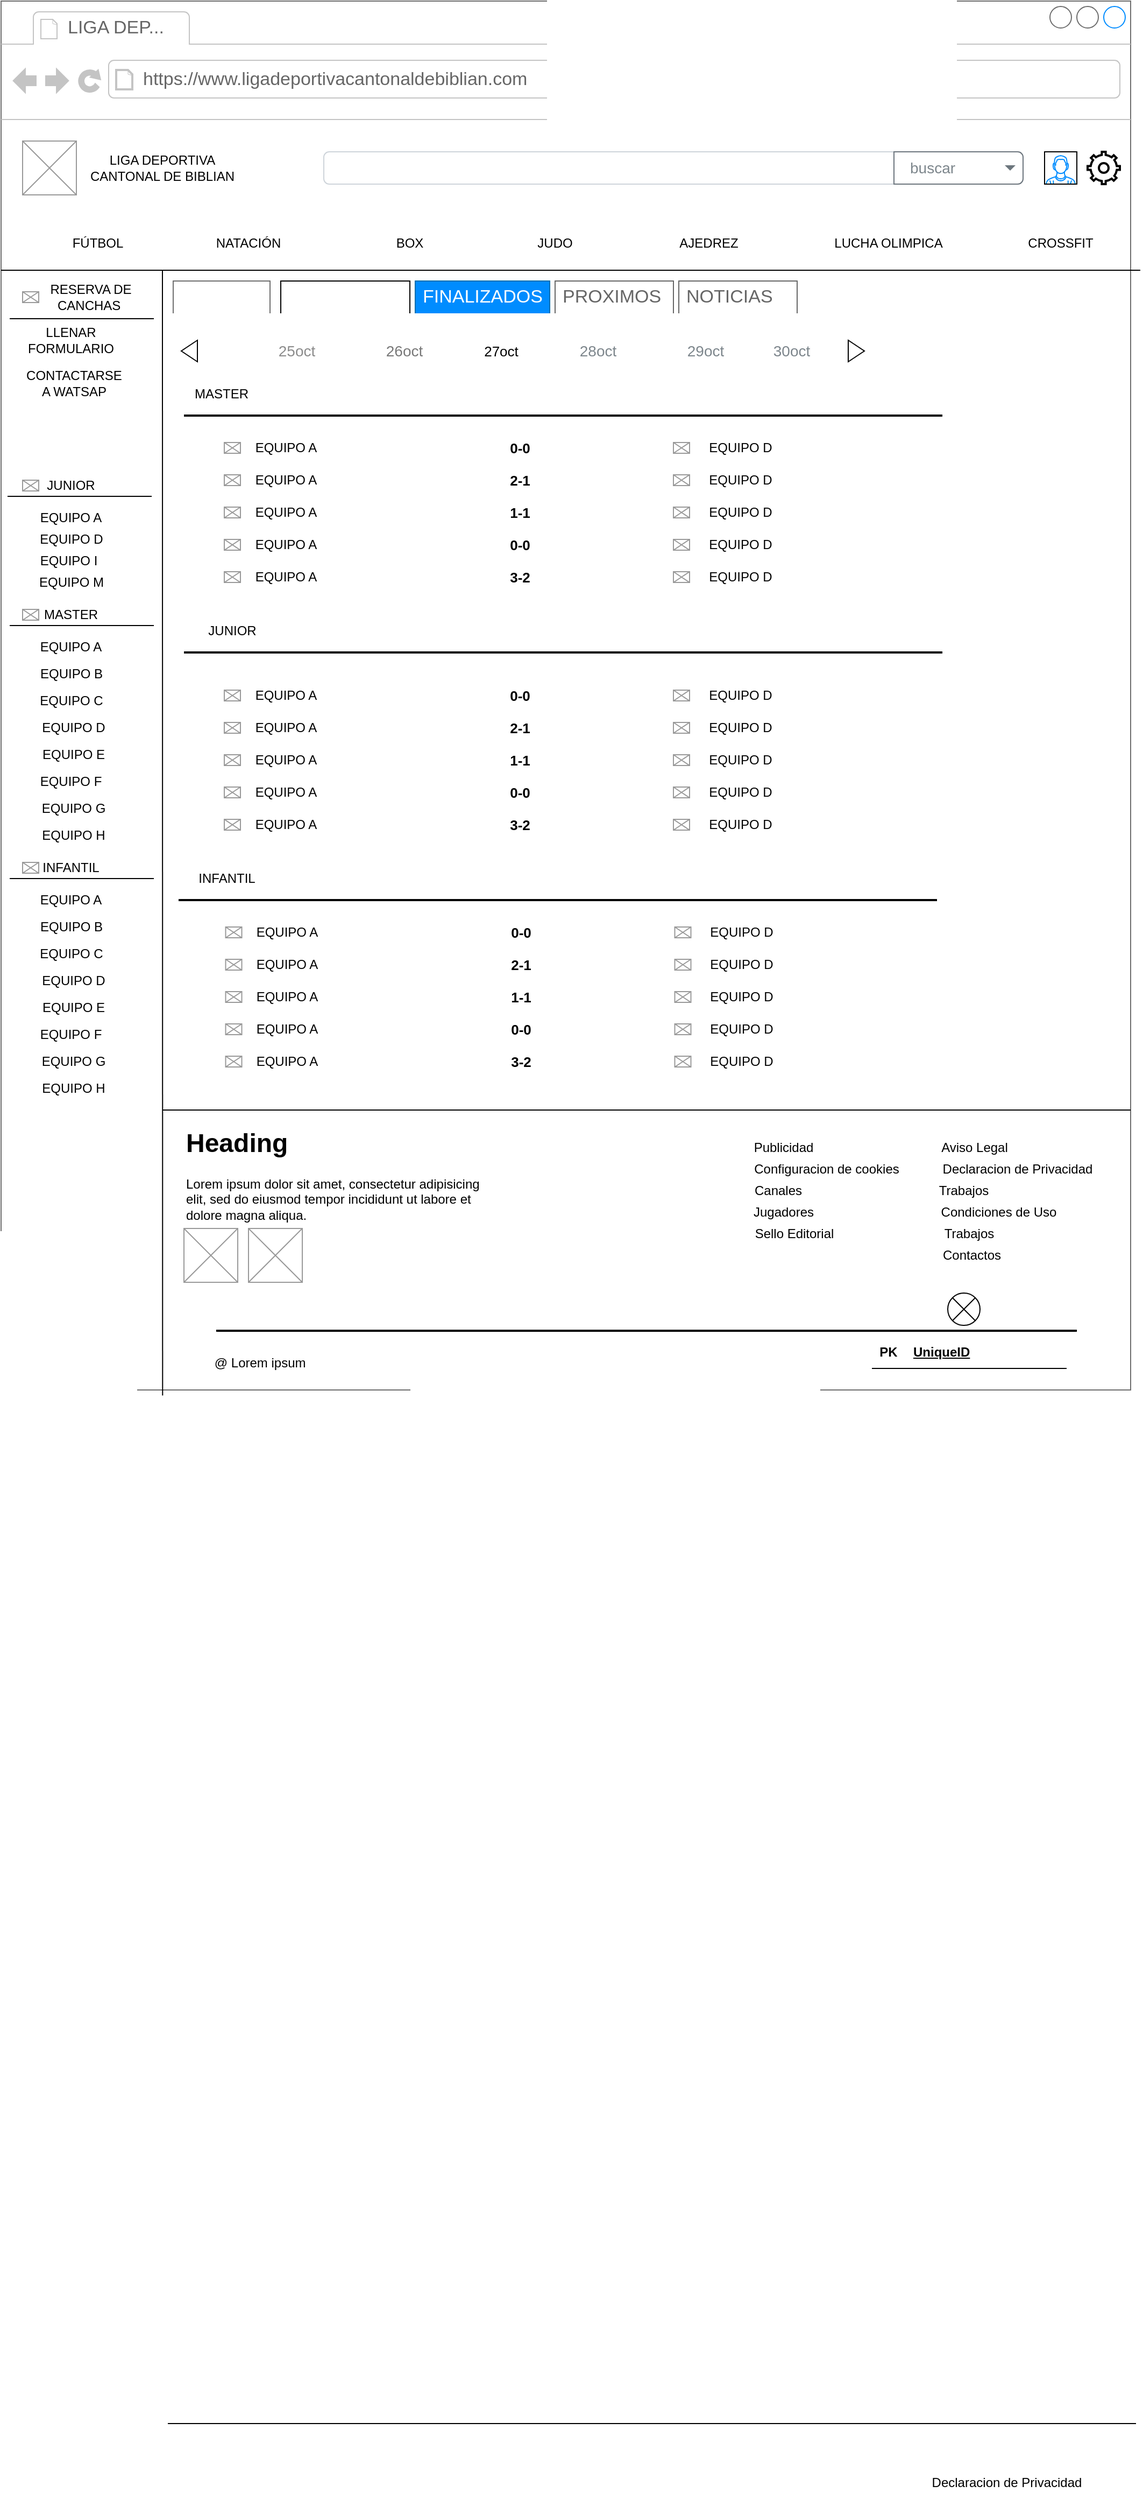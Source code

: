 <mxfile version="25.0.2">
  <diagram name="Page-1" id="2cc2dc42-3aac-f2a9-1cec-7a8b7cbee084">
    <mxGraphModel dx="1295" dy="818" grid="1" gridSize="10" guides="1" tooltips="1" connect="1" arrows="1" fold="1" page="1" pageScale="1" pageWidth="1100" pageHeight="850" background="#ffffff" math="0" shadow="0">
      <root>
        <mxCell id="0" />
        <mxCell id="1" parent="0" />
        <mxCell id="7026571954dc6520-1" value="&lt;div&gt;&lt;br&gt;&lt;/div&gt;&lt;div&gt;&lt;br&gt;&lt;/div&gt;&lt;div&gt;&lt;br&gt;&lt;/div&gt;&lt;div&gt;&lt;br&gt;&lt;/div&gt;" style="strokeWidth=1;shadow=0;dashed=0;align=center;html=1;shape=mxgraph.mockup.containers.browserWindow;rSize=0;strokeColor=#6e6e6e;mainText=,;recursiveResize=0;rounded=0;labelBackgroundColor=none;fontFamily=Verdana;fontSize=12;movable=0;resizable=0;rotatable=0;deletable=0;editable=0;locked=1;connectable=0;fillColor=default;" parent="1" vertex="1">
          <mxGeometry x="25" y="20" width="1050" height="1290" as="geometry" />
        </mxCell>
        <mxCell id="7026571954dc6520-2" value="LIGA DEP..." style="strokeWidth=1;shadow=0;dashed=0;align=center;html=1;shape=mxgraph.mockup.containers.anchor;fontSize=17;fontColor=#666666;align=left;" parent="7026571954dc6520-1" vertex="1">
          <mxGeometry x="60" y="12" width="110" height="26" as="geometry" />
        </mxCell>
        <mxCell id="7026571954dc6520-3" value="https://www.ligadeportivacantonaldebiblian.com" style="strokeWidth=1;shadow=0;dashed=0;align=center;html=1;shape=mxgraph.mockup.containers.anchor;rSize=0;fontSize=17;fontColor=#666666;align=left;" parent="7026571954dc6520-1" vertex="1">
          <mxGeometry x="130" y="60" width="250" height="26" as="geometry" />
        </mxCell>
        <mxCell id="J-Y7H0dTVJ3gCG0rteRI-6" value="" style="verticalLabelPosition=bottom;shadow=0;dashed=0;align=center;html=1;verticalAlign=top;strokeWidth=1;shape=mxgraph.mockup.graphics.simpleIcon;strokeColor=#999999;" parent="7026571954dc6520-1" vertex="1">
          <mxGeometry x="20" y="130" width="50" height="50" as="geometry" />
        </mxCell>
        <mxCell id="J-Y7H0dTVJ3gCG0rteRI-8" value="" style="html=1;shadow=0;dashed=0;shape=mxgraph.bootstrap.rrect;rSize=5;strokeColor=#CED4DA;html=1;whiteSpace=wrap;fillColor=#FFFFFF;fontColor=#7D868C;align=left;spacing=15;spacingLeft=40;fontSize=14;" parent="7026571954dc6520-1" vertex="1">
          <mxGeometry x="300" y="140" width="650" height="30" as="geometry" />
        </mxCell>
        <mxCell id="J-Y7H0dTVJ3gCG0rteRI-9" value="buscar" style="html=1;shadow=0;dashed=0;shape=mxgraph.bootstrap.rightButton;strokeColor=#6C757D;gradientColor=inherit;fontColor=inherit;fillColor=inherit;rSize=5;perimeter=none;whiteSpace=wrap;resizeHeight=1;fontSize=14;align=left;spacing=15;" parent="J-Y7H0dTVJ3gCG0rteRI-8" vertex="1">
          <mxGeometry x="1" width="120" height="30" relative="1" as="geometry">
            <mxPoint x="-120" as="offset" />
          </mxGeometry>
        </mxCell>
        <mxCell id="J-Y7H0dTVJ3gCG0rteRI-10" value="" style="shape=triangle;direction=south;fillColor=#6C767D;strokeColor=none;perimeter=none;" parent="J-Y7H0dTVJ3gCG0rteRI-9" vertex="1">
          <mxGeometry x="1" y="0.5" width="10" height="5" relative="1" as="geometry">
            <mxPoint x="-17" y="-2.5" as="offset" />
          </mxGeometry>
        </mxCell>
        <mxCell id="J-Y7H0dTVJ3gCG0rteRI-11" value="" style="html=1;verticalLabelPosition=bottom;align=center;labelBackgroundColor=#ffffff;verticalAlign=top;strokeWidth=2;shadow=0;dashed=0;shape=mxgraph.ios7.icons.settings;" parent="7026571954dc6520-1" vertex="1">
          <mxGeometry x="1010" y="140" width="30" height="30" as="geometry" />
        </mxCell>
        <mxCell id="J-Y7H0dTVJ3gCG0rteRI-12" value="" style="verticalLabelPosition=bottom;shadow=0;dashed=0;align=center;html=1;verticalAlign=top;strokeWidth=1;shape=mxgraph.mockup.containers.userMale;strokeColor2=#008cff;gradientColor=none;" parent="7026571954dc6520-1" vertex="1">
          <mxGeometry x="970" y="140" width="30" height="30" as="geometry" />
        </mxCell>
        <mxCell id="J-Y7H0dTVJ3gCG0rteRI-13" value="FÚTBOL" style="text;html=1;align=center;verticalAlign=middle;whiteSpace=wrap;rounded=0;" parent="7026571954dc6520-1" vertex="1">
          <mxGeometry x="60" y="210" width="60" height="30" as="geometry" />
        </mxCell>
        <mxCell id="J-Y7H0dTVJ3gCG0rteRI-14" value="" style="endArrow=none;html=1;rounded=0;exitX=0.999;exitY=0.244;exitDx=0;exitDy=0;exitPerimeter=0;" parent="7026571954dc6520-1" edge="1">
          <mxGeometry width="50" height="50" relative="1" as="geometry">
            <mxPoint x="1059" y="250" as="sourcePoint" />
            <mxPoint y="250" as="targetPoint" />
          </mxGeometry>
        </mxCell>
        <mxCell id="J-Y7H0dTVJ3gCG0rteRI-15" value="NATACIÓN" style="text;html=1;align=center;verticalAlign=middle;whiteSpace=wrap;rounded=0;" parent="7026571954dc6520-1" vertex="1">
          <mxGeometry x="200" y="210" width="60" height="30" as="geometry" />
        </mxCell>
        <mxCell id="J-Y7H0dTVJ3gCG0rteRI-16" value="BOX" style="text;html=1;align=center;verticalAlign=middle;whiteSpace=wrap;rounded=0;" parent="7026571954dc6520-1" vertex="1">
          <mxGeometry x="350" y="210" width="60" height="30" as="geometry" />
        </mxCell>
        <mxCell id="J-Y7H0dTVJ3gCG0rteRI-17" value="JUDO" style="text;html=1;align=center;verticalAlign=middle;whiteSpace=wrap;rounded=0;" parent="7026571954dc6520-1" vertex="1">
          <mxGeometry x="484.75" y="210" width="60" height="30" as="geometry" />
        </mxCell>
        <mxCell id="J-Y7H0dTVJ3gCG0rteRI-18" value="AJEDREZ" style="text;html=1;align=center;verticalAlign=middle;whiteSpace=wrap;rounded=0;" parent="7026571954dc6520-1" vertex="1">
          <mxGeometry x="627.5" y="210" width="60" height="30" as="geometry" />
        </mxCell>
        <mxCell id="J-Y7H0dTVJ3gCG0rteRI-19" value="LUCHA OLIMPICA" style="text;html=1;align=center;verticalAlign=middle;whiteSpace=wrap;rounded=0;" parent="7026571954dc6520-1" vertex="1">
          <mxGeometry x="765" y="210" width="120" height="30" as="geometry" />
        </mxCell>
        <mxCell id="J-Y7H0dTVJ3gCG0rteRI-20" value="CROSSFIT" style="text;html=1;align=center;verticalAlign=middle;whiteSpace=wrap;rounded=0;" parent="7026571954dc6520-1" vertex="1">
          <mxGeometry x="955" y="210" width="60" height="30" as="geometry" />
        </mxCell>
        <mxCell id="J-Y7H0dTVJ3gCG0rteRI-50" value="" style="endArrow=none;html=1;rounded=0;exitX=0.143;exitY=1.004;exitDx=0;exitDy=0;exitPerimeter=0;" parent="7026571954dc6520-1" source="7026571954dc6520-1" edge="1">
          <mxGeometry width="50" height="50" relative="1" as="geometry">
            <mxPoint x="160" y="840" as="sourcePoint" />
            <mxPoint x="150" y="250" as="targetPoint" />
          </mxGeometry>
        </mxCell>
        <mxCell id="J-Y7H0dTVJ3gCG0rteRI-51" value="MASTER" style="text;html=1;align=center;verticalAlign=middle;whiteSpace=wrap;rounded=0;" parent="7026571954dc6520-1" vertex="1">
          <mxGeometry x="35" y="555" width="60" height="30" as="geometry" />
        </mxCell>
        <mxCell id="J-Y7H0dTVJ3gCG0rteRI-52" value="JUNIOR" style="text;html=1;align=center;verticalAlign=middle;whiteSpace=wrap;rounded=0;" parent="7026571954dc6520-1" vertex="1">
          <mxGeometry x="35" y="435" width="60" height="30" as="geometry" />
        </mxCell>
        <mxCell id="J-Y7H0dTVJ3gCG0rteRI-53" value="EQUIPO A" style="text;html=1;align=center;verticalAlign=middle;whiteSpace=wrap;rounded=0;" parent="7026571954dc6520-1" vertex="1">
          <mxGeometry x="35" y="465" width="60" height="30" as="geometry" />
        </mxCell>
        <mxCell id="J-Y7H0dTVJ3gCG0rteRI-54" value="EQUIPO D" style="text;html=1;align=center;verticalAlign=middle;whiteSpace=wrap;rounded=0;" parent="7026571954dc6520-1" vertex="1">
          <mxGeometry x="32.5" y="485" width="65" height="30" as="geometry" />
        </mxCell>
        <mxCell id="J-Y7H0dTVJ3gCG0rteRI-55" value="EQUIPO I" style="text;html=1;align=center;verticalAlign=middle;whiteSpace=wrap;rounded=0;" parent="7026571954dc6520-1" vertex="1">
          <mxGeometry x="32.5" y="505" width="60" height="30" as="geometry" />
        </mxCell>
        <mxCell id="J-Y7H0dTVJ3gCG0rteRI-56" value="EQUIPO M" style="text;html=1;align=center;verticalAlign=middle;whiteSpace=wrap;rounded=0;" parent="7026571954dc6520-1" vertex="1">
          <mxGeometry x="32.5" y="525" width="65" height="30" as="geometry" />
        </mxCell>
        <mxCell id="J-Y7H0dTVJ3gCG0rteRI-57" value="EQUIPO A" style="text;html=1;align=center;verticalAlign=middle;whiteSpace=wrap;rounded=0;" parent="7026571954dc6520-1" vertex="1">
          <mxGeometry x="35" y="585" width="60" height="30" as="geometry" />
        </mxCell>
        <mxCell id="J-Y7H0dTVJ3gCG0rteRI-110" value="PROXIMOS" style="strokeWidth=1;shadow=0;dashed=0;align=center;html=1;shape=mxgraph.mockup.forms.uRect;fontSize=17;fontColor=#ffffff;align=left;spacingLeft=5;strokeColor=default;fillColor=default;" parent="7026571954dc6520-1" vertex="1">
          <mxGeometry x="260" y="260" width="120" height="30" as="geometry" />
        </mxCell>
        <mxCell id="J-Y7H0dTVJ3gCG0rteRI-111" value="INICIO" style="strokeWidth=1;shadow=0;dashed=0;align=center;html=1;shape=mxgraph.mockup.forms.uRect;fontSize=17;fontColor=#ffffff;align=left;spacingLeft=5;strokeColor=#6e6e6e;fillColor=default;" parent="7026571954dc6520-1" vertex="1">
          <mxGeometry x="160" y="260" width="90" height="30" as="geometry" />
        </mxCell>
        <mxCell id="J-Y7H0dTVJ3gCG0rteRI-112" value="FINALIZADOS" style="strokeWidth=1;shadow=0;dashed=0;align=center;html=1;shape=mxgraph.mockup.forms.uRect;fontSize=17;fontColor=#ffffff;align=left;spacingLeft=5;strokeColor=#006EAF;fillColor=#008cff;" parent="7026571954dc6520-1" vertex="1">
          <mxGeometry x="385" y="260" width="125" height="30" as="geometry" />
        </mxCell>
        <mxCell id="J-Y7H0dTVJ3gCG0rteRI-113" value="PROXIMOS" style="strokeWidth=1;shadow=0;dashed=0;align=center;html=1;shape=mxgraph.mockup.forms.uRect;fontSize=17;fontColor=#666666;align=left;spacingLeft=5;strokeColor=#666666;" parent="7026571954dc6520-1" vertex="1">
          <mxGeometry x="515" y="260" width="110" height="30" as="geometry" />
        </mxCell>
        <mxCell id="J-Y7H0dTVJ3gCG0rteRI-245" value="" style="endArrow=none;html=1;rounded=0;" parent="7026571954dc6520-1" edge="1">
          <mxGeometry width="50" height="50" relative="1" as="geometry">
            <mxPoint x="155" y="2250" as="sourcePoint" />
            <mxPoint x="1055" y="2250" as="targetPoint" />
          </mxGeometry>
        </mxCell>
        <mxCell id="J-Y7H0dTVJ3gCG0rteRI-257" value="Declaracion de Privacidad" style="text;html=1;align=center;verticalAlign=middle;whiteSpace=wrap;rounded=0;" parent="7026571954dc6520-1" vertex="1">
          <mxGeometry x="860" y="2290" width="150" height="30" as="geometry" />
        </mxCell>
        <mxCell id="HXBTEdCZuYkMqVr9jufI-1" value="LIGA DEPORTIVA CANTONAL DE BIBLIAN" style="text;html=1;align=center;verticalAlign=middle;whiteSpace=wrap;rounded=0;" parent="7026571954dc6520-1" vertex="1">
          <mxGeometry x="80" y="140" width="140" height="30" as="geometry" />
        </mxCell>
        <mxCell id="HXBTEdCZuYkMqVr9jufI-3" value="" style="line;strokeWidth=1;html=1;" parent="7026571954dc6520-1" vertex="1">
          <mxGeometry x="6" y="455" width="134" height="10" as="geometry" />
        </mxCell>
        <mxCell id="HXBTEdCZuYkMqVr9jufI-4" value="" style="line;strokeWidth=1;html=1;" parent="7026571954dc6520-1" vertex="1">
          <mxGeometry x="8" y="575" width="134" height="10" as="geometry" />
        </mxCell>
        <mxCell id="HXBTEdCZuYkMqVr9jufI-5" value="" style="verticalLabelPosition=bottom;shadow=0;dashed=0;align=center;html=1;verticalAlign=top;strokeWidth=1;shape=mxgraph.mockup.graphics.simpleIcon;strokeColor=#999999;" parent="7026571954dc6520-1" vertex="1">
          <mxGeometry x="20" y="445" width="15" height="10" as="geometry" />
        </mxCell>
        <mxCell id="HXBTEdCZuYkMqVr9jufI-6" value="" style="verticalLabelPosition=bottom;shadow=0;dashed=0;align=center;html=1;verticalAlign=top;strokeWidth=1;shape=mxgraph.mockup.graphics.simpleIcon;strokeColor=#999999;" parent="7026571954dc6520-1" vertex="1">
          <mxGeometry x="20" y="565" width="15" height="10" as="geometry" />
        </mxCell>
        <mxCell id="HXBTEdCZuYkMqVr9jufI-7" value="EQUIPO B" style="text;html=1;align=center;verticalAlign=middle;whiteSpace=wrap;rounded=0;" parent="7026571954dc6520-1" vertex="1">
          <mxGeometry x="32.5" y="610" width="65" height="30" as="geometry" />
        </mxCell>
        <mxCell id="HXBTEdCZuYkMqVr9jufI-12" value="EQUIPO C" style="text;html=1;align=center;verticalAlign=middle;whiteSpace=wrap;rounded=0;" parent="7026571954dc6520-1" vertex="1">
          <mxGeometry x="32.5" y="635" width="65" height="30" as="geometry" />
        </mxCell>
        <mxCell id="HXBTEdCZuYkMqVr9jufI-13" value="EQUIPO D" style="text;html=1;align=center;verticalAlign=middle;whiteSpace=wrap;rounded=0;" parent="7026571954dc6520-1" vertex="1">
          <mxGeometry x="35" y="660" width="65" height="30" as="geometry" />
        </mxCell>
        <mxCell id="HXBTEdCZuYkMqVr9jufI-14" value="EQUIPO E" style="text;html=1;align=center;verticalAlign=middle;whiteSpace=wrap;rounded=0;" parent="7026571954dc6520-1" vertex="1">
          <mxGeometry x="35" y="685" width="65" height="30" as="geometry" />
        </mxCell>
        <mxCell id="HXBTEdCZuYkMqVr9jufI-15" value="EQUIPO F" style="text;html=1;align=center;verticalAlign=middle;whiteSpace=wrap;rounded=0;" parent="7026571954dc6520-1" vertex="1">
          <mxGeometry x="35" y="710" width="60" height="30" as="geometry" />
        </mxCell>
        <mxCell id="HXBTEdCZuYkMqVr9jufI-16" value="EQUIPO G" style="text;html=1;align=center;verticalAlign=middle;whiteSpace=wrap;rounded=0;" parent="7026571954dc6520-1" vertex="1">
          <mxGeometry x="35" y="735" width="65" height="30" as="geometry" />
        </mxCell>
        <mxCell id="HXBTEdCZuYkMqVr9jufI-17" value="EQUIPO H" style="text;html=1;align=center;verticalAlign=middle;whiteSpace=wrap;rounded=0;" parent="7026571954dc6520-1" vertex="1">
          <mxGeometry x="35" y="760" width="65" height="30" as="geometry" />
        </mxCell>
        <mxCell id="HXBTEdCZuYkMqVr9jufI-22" value="RESERVA DE&lt;div&gt;CANCHAS&amp;nbsp;&lt;/div&gt;" style="text;html=1;align=center;verticalAlign=middle;whiteSpace=wrap;rounded=0;" parent="7026571954dc6520-1" vertex="1">
          <mxGeometry x="37" y="260" width="93" height="30" as="geometry" />
        </mxCell>
        <mxCell id="HXBTEdCZuYkMqVr9jufI-23" value="" style="line;strokeWidth=1;html=1;" parent="7026571954dc6520-1" vertex="1">
          <mxGeometry x="8" y="290" width="134" height="10" as="geometry" />
        </mxCell>
        <mxCell id="HXBTEdCZuYkMqVr9jufI-24" value="" style="verticalLabelPosition=bottom;shadow=0;dashed=0;align=center;html=1;verticalAlign=top;strokeWidth=1;shape=mxgraph.mockup.graphics.simpleIcon;strokeColor=#999999;" parent="7026571954dc6520-1" vertex="1">
          <mxGeometry x="20" y="270" width="15" height="10" as="geometry" />
        </mxCell>
        <mxCell id="HXBTEdCZuYkMqVr9jufI-25" value="LLENAR FORMULARIO" style="text;html=1;align=center;verticalAlign=middle;whiteSpace=wrap;rounded=0;" parent="7026571954dc6520-1" vertex="1">
          <mxGeometry x="35" y="300" width="60" height="30" as="geometry" />
        </mxCell>
        <mxCell id="5OzxzXaVveCsNpC4uV2Q-2" value="CONTACTARSE A WATSAP" style="text;html=1;align=center;verticalAlign=middle;whiteSpace=wrap;rounded=0;" vertex="1" parent="7026571954dc6520-1">
          <mxGeometry x="37.5" y="340" width="60" height="30" as="geometry" />
        </mxCell>
        <mxCell id="5OzxzXaVveCsNpC4uV2Q-4" value="NOTICIAS" style="strokeWidth=1;shadow=0;dashed=0;align=center;html=1;shape=mxgraph.mockup.forms.uRect;fontSize=17;fontColor=#666666;align=left;spacingLeft=5;strokeColor=#666666;" vertex="1" parent="7026571954dc6520-1">
          <mxGeometry x="630" y="260" width="110" height="30" as="geometry" />
        </mxCell>
        <mxCell id="5OzxzXaVveCsNpC4uV2Q-5" value="INFANTIL" style="text;html=1;align=center;verticalAlign=middle;whiteSpace=wrap;rounded=0;" vertex="1" parent="7026571954dc6520-1">
          <mxGeometry x="35" y="790" width="60" height="30" as="geometry" />
        </mxCell>
        <mxCell id="5OzxzXaVveCsNpC4uV2Q-6" value="EQUIPO A" style="text;html=1;align=center;verticalAlign=middle;whiteSpace=wrap;rounded=0;" vertex="1" parent="7026571954dc6520-1">
          <mxGeometry x="35" y="820" width="60" height="30" as="geometry" />
        </mxCell>
        <mxCell id="5OzxzXaVveCsNpC4uV2Q-7" value="" style="line;strokeWidth=1;html=1;" vertex="1" parent="7026571954dc6520-1">
          <mxGeometry x="8" y="810" width="134" height="10" as="geometry" />
        </mxCell>
        <mxCell id="5OzxzXaVveCsNpC4uV2Q-8" value="" style="verticalLabelPosition=bottom;shadow=0;dashed=0;align=center;html=1;verticalAlign=top;strokeWidth=1;shape=mxgraph.mockup.graphics.simpleIcon;strokeColor=#999999;" vertex="1" parent="7026571954dc6520-1">
          <mxGeometry x="20" y="800" width="15" height="10" as="geometry" />
        </mxCell>
        <mxCell id="5OzxzXaVveCsNpC4uV2Q-9" value="EQUIPO B" style="text;html=1;align=center;verticalAlign=middle;whiteSpace=wrap;rounded=0;" vertex="1" parent="7026571954dc6520-1">
          <mxGeometry x="32.5" y="845" width="65" height="30" as="geometry" />
        </mxCell>
        <mxCell id="5OzxzXaVveCsNpC4uV2Q-10" value="EQUIPO C" style="text;html=1;align=center;verticalAlign=middle;whiteSpace=wrap;rounded=0;" vertex="1" parent="7026571954dc6520-1">
          <mxGeometry x="32.5" y="870" width="65" height="30" as="geometry" />
        </mxCell>
        <mxCell id="5OzxzXaVveCsNpC4uV2Q-11" value="EQUIPO D" style="text;html=1;align=center;verticalAlign=middle;whiteSpace=wrap;rounded=0;" vertex="1" parent="7026571954dc6520-1">
          <mxGeometry x="35" y="895" width="65" height="30" as="geometry" />
        </mxCell>
        <mxCell id="5OzxzXaVveCsNpC4uV2Q-12" value="EQUIPO E" style="text;html=1;align=center;verticalAlign=middle;whiteSpace=wrap;rounded=0;" vertex="1" parent="7026571954dc6520-1">
          <mxGeometry x="35" y="920" width="65" height="30" as="geometry" />
        </mxCell>
        <mxCell id="5OzxzXaVveCsNpC4uV2Q-13" value="EQUIPO F" style="text;html=1;align=center;verticalAlign=middle;whiteSpace=wrap;rounded=0;" vertex="1" parent="7026571954dc6520-1">
          <mxGeometry x="35" y="945" width="60" height="30" as="geometry" />
        </mxCell>
        <mxCell id="5OzxzXaVveCsNpC4uV2Q-14" value="EQUIPO G" style="text;html=1;align=center;verticalAlign=middle;whiteSpace=wrap;rounded=0;" vertex="1" parent="7026571954dc6520-1">
          <mxGeometry x="35" y="970" width="65" height="30" as="geometry" />
        </mxCell>
        <mxCell id="5OzxzXaVveCsNpC4uV2Q-15" value="EQUIPO H" style="text;html=1;align=center;verticalAlign=middle;whiteSpace=wrap;rounded=0;" vertex="1" parent="7026571954dc6520-1">
          <mxGeometry x="35" y="995" width="65" height="30" as="geometry" />
        </mxCell>
        <mxCell id="5OzxzXaVveCsNpC4uV2Q-28" value="" style="swimlane;shape=mxgraph.bootstrap.anchor;strokeColor=none;fillColor=none;fontColor=#0085FC;fontStyle=0;childLayout=stackLayout;horizontal=0;startSize=0;horizontalStack=1;resizeParent=1;resizeParentMax=0;resizeLast=0;collapsible=0;marginBottom=0;whiteSpace=wrap;html=1;" vertex="1" parent="1">
          <mxGeometry x="260" y="330" width="80" height="30" as="geometry" />
        </mxCell>
        <mxCell id="5OzxzXaVveCsNpC4uV2Q-29" value="&lt;font color=&quot;#8c8c8c&quot;&gt;25oct&lt;/font&gt;" style="text;strokeColor=inherit;align=center;verticalAlign=middle;spacingLeft=10;spacingRight=10;overflow=hidden;points=[[0,0.5],[1,0.5]];portConstraint=eastwest;rotatable=0;whiteSpace=wrap;html=1;shape=mxgraph.bootstrap.leftButton;rSize=5;fillColor=inherit;fontColor=inherit;fontSize=14;" vertex="1" parent="5OzxzXaVveCsNpC4uV2Q-28">
          <mxGeometry width="80" height="30" as="geometry" />
        </mxCell>
        <mxCell id="5OzxzXaVveCsNpC4uV2Q-33" value="29oct" style="text;strokeColor=none;align=center;verticalAlign=middle;spacingLeft=10;spacingRight=10;overflow=hidden;points=[[0,0.5],[1,0.5]];portConstraint=eastwest;rotatable=0;whiteSpace=wrap;html=1;shape=mxgraph.bootstrap.rightButton;rSize=5;fillColor=inherit;fontColor=#7D868C;fontSize=14;" vertex="1" parent="1">
          <mxGeometry x="640" y="330" width="80" height="30" as="geometry" />
        </mxCell>
        <mxCell id="5OzxzXaVveCsNpC4uV2Q-34" value="30oct" style="text;strokeColor=none;align=center;verticalAlign=middle;spacingLeft=10;spacingRight=10;overflow=hidden;points=[[0,0.5],[1,0.5]];portConstraint=eastwest;rotatable=0;whiteSpace=wrap;html=1;shape=mxgraph.bootstrap.rightButton;rSize=5;fillColor=inherit;fontColor=#7D868C;fontSize=14;" vertex="1" parent="1">
          <mxGeometry x="720" y="330" width="80" height="30" as="geometry" />
        </mxCell>
        <mxCell id="5OzxzXaVveCsNpC4uV2Q-36" value="" style="triangle;whiteSpace=wrap;html=1;dashed=0;direction=south;rotation=-90;" vertex="1" parent="1">
          <mxGeometry x="810" y="337.5" width="20" height="15" as="geometry" />
        </mxCell>
        <mxCell id="5OzxzXaVveCsNpC4uV2Q-37" value="" style="triangle;whiteSpace=wrap;html=1;dashed=0;direction=south;rotation=90;" vertex="1" parent="1">
          <mxGeometry x="190" y="337.5" width="20" height="15" as="geometry" />
        </mxCell>
        <mxCell id="5OzxzXaVveCsNpC4uV2Q-32" value="28oct" style="text;strokeColor=none;align=center;verticalAlign=middle;spacingLeft=10;spacingRight=10;overflow=hidden;points=[[0,0.5],[1,0.5]];portConstraint=eastwest;rotatable=0;whiteSpace=wrap;html=1;shape=mxgraph.bootstrap.rightButton;rSize=5;fillColor=inherit;fontColor=#7D868C;fontSize=14;" vertex="1" parent="1">
          <mxGeometry x="540" y="330" width="80" height="30" as="geometry" />
        </mxCell>
        <mxCell id="5OzxzXaVveCsNpC4uV2Q-31" value="&lt;font style=&quot;font-size: 13px;&quot;&gt;27oct&lt;/font&gt;" style="text;strokeColor=none;align=center;verticalAlign=middle;spacingLeft=10;spacingRight=10;overflow=hidden;points=[[0,0.5],[1,0.5]];portConstraint=eastwest;rotatable=0;whiteSpace=wrap;html=1;rSize=5;fillColor=inherit;fontColor=inherit;fontSize=14;" vertex="1" parent="1">
          <mxGeometry x="460" y="330" width="60" height="30" as="geometry" />
        </mxCell>
        <mxCell id="5OzxzXaVveCsNpC4uV2Q-30" value="&lt;font color=&quot;#787878&quot;&gt;26oct&lt;/font&gt;" style="text;strokeColor=none;align=center;verticalAlign=middle;spacingLeft=10;spacingRight=10;overflow=hidden;points=[[0,0.5],[1,0.5]];portConstraint=eastwest;rotatable=0;whiteSpace=wrap;html=1;rSize=5;fillColor=inherit;fontColor=inherit;fontSize=14;" vertex="1" parent="1">
          <mxGeometry x="370" y="330" width="60" height="30" as="geometry" />
        </mxCell>
        <mxCell id="5OzxzXaVveCsNpC4uV2Q-39" value="MASTER" style="text;html=1;align=center;verticalAlign=middle;whiteSpace=wrap;rounded=0;" vertex="1" parent="1">
          <mxGeometry x="200" y="370" width="60" height="30" as="geometry" />
        </mxCell>
        <mxCell id="5OzxzXaVveCsNpC4uV2Q-41" value="EQUIPO A" style="text;html=1;align=center;verticalAlign=middle;whiteSpace=wrap;rounded=0;" vertex="1" parent="1">
          <mxGeometry x="260" y="420" width="60" height="30" as="geometry" />
        </mxCell>
        <mxCell id="5OzxzXaVveCsNpC4uV2Q-42" value="EQUIPO D" style="text;html=1;align=center;verticalAlign=middle;whiteSpace=wrap;rounded=0;" vertex="1" parent="1">
          <mxGeometry x="680" y="420" width="65" height="30" as="geometry" />
        </mxCell>
        <mxCell id="5OzxzXaVveCsNpC4uV2Q-43" value="&lt;font style=&quot;font-size: 13px;&quot;&gt;&lt;b style=&quot;&quot;&gt;0-0&lt;/b&gt;&lt;/font&gt;" style="text;html=1;align=center;verticalAlign=middle;whiteSpace=wrap;rounded=0;" vertex="1" parent="1">
          <mxGeometry x="475" y="420" width="65" height="30" as="geometry" />
        </mxCell>
        <mxCell id="5OzxzXaVveCsNpC4uV2Q-45" value="EQUIPO A" style="text;html=1;align=center;verticalAlign=middle;whiteSpace=wrap;rounded=0;" vertex="1" parent="1">
          <mxGeometry x="260" y="450" width="60" height="30" as="geometry" />
        </mxCell>
        <mxCell id="5OzxzXaVveCsNpC4uV2Q-46" value="EQUIPO D" style="text;html=1;align=center;verticalAlign=middle;whiteSpace=wrap;rounded=0;" vertex="1" parent="1">
          <mxGeometry x="680" y="450" width="65" height="30" as="geometry" />
        </mxCell>
        <mxCell id="5OzxzXaVveCsNpC4uV2Q-47" value="&lt;font style=&quot;font-size: 13px;&quot;&gt;&lt;b style=&quot;&quot;&gt;2-1&lt;/b&gt;&lt;/font&gt;" style="text;html=1;align=center;verticalAlign=middle;whiteSpace=wrap;rounded=0;" vertex="1" parent="1">
          <mxGeometry x="475" y="450" width="65" height="30" as="geometry" />
        </mxCell>
        <mxCell id="5OzxzXaVveCsNpC4uV2Q-49" value="EQUIPO A" style="text;html=1;align=center;verticalAlign=middle;whiteSpace=wrap;rounded=0;" vertex="1" parent="1">
          <mxGeometry x="260" y="480" width="60" height="30" as="geometry" />
        </mxCell>
        <mxCell id="5OzxzXaVveCsNpC4uV2Q-50" value="EQUIPO D" style="text;html=1;align=center;verticalAlign=middle;whiteSpace=wrap;rounded=0;" vertex="1" parent="1">
          <mxGeometry x="680" y="480" width="65" height="30" as="geometry" />
        </mxCell>
        <mxCell id="5OzxzXaVveCsNpC4uV2Q-51" value="&lt;font style=&quot;font-size: 13px;&quot;&gt;&lt;b style=&quot;&quot;&gt;1-1&lt;/b&gt;&lt;/font&gt;" style="text;html=1;align=center;verticalAlign=middle;whiteSpace=wrap;rounded=0;" vertex="1" parent="1">
          <mxGeometry x="475" y="480" width="65" height="30" as="geometry" />
        </mxCell>
        <mxCell id="5OzxzXaVveCsNpC4uV2Q-53" value="EQUIPO A" style="text;html=1;align=center;verticalAlign=middle;whiteSpace=wrap;rounded=0;" vertex="1" parent="1">
          <mxGeometry x="260" y="510" width="60" height="30" as="geometry" />
        </mxCell>
        <mxCell id="5OzxzXaVveCsNpC4uV2Q-54" value="EQUIPO D" style="text;html=1;align=center;verticalAlign=middle;whiteSpace=wrap;rounded=0;" vertex="1" parent="1">
          <mxGeometry x="680" y="510" width="65" height="30" as="geometry" />
        </mxCell>
        <mxCell id="5OzxzXaVveCsNpC4uV2Q-55" value="&lt;font style=&quot;font-size: 13px;&quot;&gt;&lt;b style=&quot;&quot;&gt;0-0&lt;/b&gt;&lt;/font&gt;" style="text;html=1;align=center;verticalAlign=middle;whiteSpace=wrap;rounded=0;" vertex="1" parent="1">
          <mxGeometry x="475" y="510" width="65" height="30" as="geometry" />
        </mxCell>
        <mxCell id="5OzxzXaVveCsNpC4uV2Q-57" value="EQUIPO A" style="text;html=1;align=center;verticalAlign=middle;whiteSpace=wrap;rounded=0;" vertex="1" parent="1">
          <mxGeometry x="260" y="540" width="60" height="30" as="geometry" />
        </mxCell>
        <mxCell id="5OzxzXaVveCsNpC4uV2Q-58" value="EQUIPO D" style="text;html=1;align=center;verticalAlign=middle;whiteSpace=wrap;rounded=0;" vertex="1" parent="1">
          <mxGeometry x="680" y="540" width="65" height="30" as="geometry" />
        </mxCell>
        <mxCell id="5OzxzXaVveCsNpC4uV2Q-59" value="&lt;font style=&quot;font-size: 13px;&quot;&gt;&lt;b style=&quot;&quot;&gt;3-2&lt;/b&gt;&lt;/font&gt;" style="text;html=1;align=center;verticalAlign=middle;whiteSpace=wrap;rounded=0;" vertex="1" parent="1">
          <mxGeometry x="475" y="540" width="65" height="30" as="geometry" />
        </mxCell>
        <mxCell id="5OzxzXaVveCsNpC4uV2Q-61" value="JUNIOR" style="text;html=1;align=center;verticalAlign=middle;whiteSpace=wrap;rounded=0;" vertex="1" parent="1">
          <mxGeometry x="210" y="590" width="60" height="30" as="geometry" />
        </mxCell>
        <mxCell id="5OzxzXaVveCsNpC4uV2Q-62" value="" style="line;strokeWidth=2;html=1;" vertex="1" parent="1">
          <mxGeometry x="195" y="400" width="705" height="10" as="geometry" />
        </mxCell>
        <mxCell id="5OzxzXaVveCsNpC4uV2Q-63" value="" style="line;strokeWidth=2;html=1;" vertex="1" parent="1">
          <mxGeometry x="195" y="620" width="705" height="10" as="geometry" />
        </mxCell>
        <mxCell id="5OzxzXaVveCsNpC4uV2Q-100" value="" style="verticalLabelPosition=bottom;shadow=0;dashed=0;align=center;html=1;verticalAlign=top;strokeWidth=1;shape=mxgraph.mockup.graphics.simpleIcon;strokeColor=#999999;" vertex="1" parent="1">
          <mxGeometry x="232.5" y="430" width="15" height="10" as="geometry" />
        </mxCell>
        <mxCell id="5OzxzXaVveCsNpC4uV2Q-101" value="" style="verticalLabelPosition=bottom;shadow=0;dashed=0;align=center;html=1;verticalAlign=top;strokeWidth=1;shape=mxgraph.mockup.graphics.simpleIcon;strokeColor=#999999;" vertex="1" parent="1">
          <mxGeometry x="232.5" y="460" width="15" height="10" as="geometry" />
        </mxCell>
        <mxCell id="5OzxzXaVveCsNpC4uV2Q-102" value="" style="verticalLabelPosition=bottom;shadow=0;dashed=0;align=center;html=1;verticalAlign=top;strokeWidth=1;shape=mxgraph.mockup.graphics.simpleIcon;strokeColor=#999999;" vertex="1" parent="1">
          <mxGeometry x="232.5" y="490" width="15" height="10" as="geometry" />
        </mxCell>
        <mxCell id="5OzxzXaVveCsNpC4uV2Q-103" value="" style="verticalLabelPosition=bottom;shadow=0;dashed=0;align=center;html=1;verticalAlign=top;strokeWidth=1;shape=mxgraph.mockup.graphics.simpleIcon;strokeColor=#999999;" vertex="1" parent="1">
          <mxGeometry x="232.5" y="520" width="15" height="10" as="geometry" />
        </mxCell>
        <mxCell id="5OzxzXaVveCsNpC4uV2Q-104" value="" style="verticalLabelPosition=bottom;shadow=0;dashed=0;align=center;html=1;verticalAlign=top;strokeWidth=1;shape=mxgraph.mockup.graphics.simpleIcon;strokeColor=#999999;" vertex="1" parent="1">
          <mxGeometry x="232.5" y="550" width="15" height="10" as="geometry" />
        </mxCell>
        <mxCell id="5OzxzXaVveCsNpC4uV2Q-106" value="" style="verticalLabelPosition=bottom;shadow=0;dashed=0;align=center;html=1;verticalAlign=top;strokeWidth=1;shape=mxgraph.mockup.graphics.simpleIcon;strokeColor=#999999;" vertex="1" parent="1">
          <mxGeometry x="650" y="430" width="15" height="10" as="geometry" />
        </mxCell>
        <mxCell id="5OzxzXaVveCsNpC4uV2Q-107" value="" style="verticalLabelPosition=bottom;shadow=0;dashed=0;align=center;html=1;verticalAlign=top;strokeWidth=1;shape=mxgraph.mockup.graphics.simpleIcon;strokeColor=#999999;" vertex="1" parent="1">
          <mxGeometry x="650" y="460" width="15" height="10" as="geometry" />
        </mxCell>
        <mxCell id="5OzxzXaVveCsNpC4uV2Q-108" value="" style="verticalLabelPosition=bottom;shadow=0;dashed=0;align=center;html=1;verticalAlign=top;strokeWidth=1;shape=mxgraph.mockup.graphics.simpleIcon;strokeColor=#999999;" vertex="1" parent="1">
          <mxGeometry x="650" y="490" width="15" height="10" as="geometry" />
        </mxCell>
        <mxCell id="5OzxzXaVveCsNpC4uV2Q-109" value="" style="verticalLabelPosition=bottom;shadow=0;dashed=0;align=center;html=1;verticalAlign=top;strokeWidth=1;shape=mxgraph.mockup.graphics.simpleIcon;strokeColor=#999999;" vertex="1" parent="1">
          <mxGeometry x="650" y="520" width="15" height="10" as="geometry" />
        </mxCell>
        <mxCell id="5OzxzXaVveCsNpC4uV2Q-110" value="" style="verticalLabelPosition=bottom;shadow=0;dashed=0;align=center;html=1;verticalAlign=top;strokeWidth=1;shape=mxgraph.mockup.graphics.simpleIcon;strokeColor=#999999;" vertex="1" parent="1">
          <mxGeometry x="650" y="550" width="15" height="10" as="geometry" />
        </mxCell>
        <mxCell id="5OzxzXaVveCsNpC4uV2Q-143" value="INFANTIL" style="text;html=1;align=center;verticalAlign=middle;whiteSpace=wrap;rounded=0;" vertex="1" parent="1">
          <mxGeometry x="205" y="820" width="60" height="30" as="geometry" />
        </mxCell>
        <mxCell id="5OzxzXaVveCsNpC4uV2Q-144" value="" style="line;strokeWidth=2;html=1;" vertex="1" parent="1">
          <mxGeometry x="190" y="850" width="705" height="10" as="geometry" />
        </mxCell>
        <mxCell id="5OzxzXaVveCsNpC4uV2Q-175" value="&lt;h1 style=&quot;margin-top: 0px;&quot;&gt;Heading&lt;/h1&gt;&lt;p&gt;Lorem ipsum dolor sit amet, consectetur adipisicing elit, sed do eiusmod tempor incididunt ut labore et dolore magna aliqua.&lt;/p&gt;" style="text;html=1;whiteSpace=wrap;overflow=hidden;rounded=0;" vertex="1" parent="1">
          <mxGeometry x="195" y="1060" width="280" height="120" as="geometry" />
        </mxCell>
        <mxCell id="5OzxzXaVveCsNpC4uV2Q-176" value="" style="verticalLabelPosition=bottom;shadow=0;dashed=0;align=center;html=1;verticalAlign=top;strokeWidth=1;shape=mxgraph.mockup.graphics.simpleIcon;strokeColor=#999999;" vertex="1" parent="1">
          <mxGeometry x="195" y="1160" width="50" height="50" as="geometry" />
        </mxCell>
        <mxCell id="5OzxzXaVveCsNpC4uV2Q-177" value="" style="verticalLabelPosition=bottom;shadow=0;dashed=0;align=center;html=1;verticalAlign=top;strokeWidth=1;shape=mxgraph.mockup.graphics.simpleIcon;strokeColor=#999999;" vertex="1" parent="1">
          <mxGeometry x="255" y="1160" width="50" height="50" as="geometry" />
        </mxCell>
        <mxCell id="5OzxzXaVveCsNpC4uV2Q-178" value="Publicidad" style="text;html=1;align=center;verticalAlign=middle;whiteSpace=wrap;rounded=0;" vertex="1" parent="1">
          <mxGeometry x="720" y="1070" width="65" height="30" as="geometry" />
        </mxCell>
        <mxCell id="5OzxzXaVveCsNpC4uV2Q-179" value="Configuracion de cookies" style="text;html=1;align=center;verticalAlign=middle;whiteSpace=wrap;rounded=0;" vertex="1" parent="1">
          <mxGeometry x="720" y="1090" width="145" height="30" as="geometry" />
        </mxCell>
        <mxCell id="5OzxzXaVveCsNpC4uV2Q-180" value="Canales" style="text;html=1;align=center;verticalAlign=middle;whiteSpace=wrap;rounded=0;" vertex="1" parent="1">
          <mxGeometry x="720" y="1110" width="55" height="30" as="geometry" />
        </mxCell>
        <mxCell id="5OzxzXaVveCsNpC4uV2Q-181" value="Jugadores" style="text;html=1;align=center;verticalAlign=middle;whiteSpace=wrap;rounded=0;" vertex="1" parent="1">
          <mxGeometry x="720" y="1130" width="65" height="30" as="geometry" />
        </mxCell>
        <mxCell id="5OzxzXaVveCsNpC4uV2Q-182" value="Sello Editorial" style="text;html=1;align=center;verticalAlign=middle;whiteSpace=wrap;rounded=0;" vertex="1" parent="1">
          <mxGeometry x="720" y="1150" width="85" height="30" as="geometry" />
        </mxCell>
        <mxCell id="5OzxzXaVveCsNpC4uV2Q-183" value="Aviso Legal" style="text;html=1;align=center;verticalAlign=middle;whiteSpace=wrap;rounded=0;" vertex="1" parent="1">
          <mxGeometry x="895" y="1070" width="70" height="30" as="geometry" />
        </mxCell>
        <mxCell id="5OzxzXaVveCsNpC4uV2Q-184" value="Declaracion de Privacidad" style="text;html=1;align=center;verticalAlign=middle;whiteSpace=wrap;rounded=0;" vertex="1" parent="1">
          <mxGeometry x="895" y="1090" width="150" height="30" as="geometry" />
        </mxCell>
        <mxCell id="5OzxzXaVveCsNpC4uV2Q-185" value="Trabajos" style="text;html=1;align=center;verticalAlign=middle;whiteSpace=wrap;rounded=0;" vertex="1" parent="1">
          <mxGeometry x="895" y="1110" width="50" height="30" as="geometry" />
        </mxCell>
        <mxCell id="5OzxzXaVveCsNpC4uV2Q-186" value="Condiciones de Uso" style="text;html=1;align=center;verticalAlign=middle;whiteSpace=wrap;rounded=0;" vertex="1" parent="1">
          <mxGeometry x="895" y="1130" width="115" height="30" as="geometry" />
        </mxCell>
        <mxCell id="5OzxzXaVveCsNpC4uV2Q-187" value="Trabajos" style="text;html=1;align=center;verticalAlign=middle;whiteSpace=wrap;rounded=0;" vertex="1" parent="1">
          <mxGeometry x="900" y="1150" width="50" height="30" as="geometry" />
        </mxCell>
        <mxCell id="5OzxzXaVveCsNpC4uV2Q-188" value="Contactos" style="text;html=1;align=center;verticalAlign=middle;whiteSpace=wrap;rounded=0;" vertex="1" parent="1">
          <mxGeometry x="900" y="1170" width="55" height="30" as="geometry" />
        </mxCell>
        <mxCell id="5OzxzXaVveCsNpC4uV2Q-189" value="" style="verticalLabelPosition=bottom;verticalAlign=top;html=1;shape=mxgraph.flowchart.or;" vertex="1" parent="1">
          <mxGeometry x="905" y="1220" width="30" height="30" as="geometry" />
        </mxCell>
        <mxCell id="5OzxzXaVveCsNpC4uV2Q-190" value="" style="line;strokeWidth=2;html=1;" vertex="1" parent="1">
          <mxGeometry x="225" y="1250" width="800" height="10" as="geometry" />
        </mxCell>
        <mxCell id="5OzxzXaVveCsNpC4uV2Q-191" value="&lt;span style=&quot;text-align: left;&quot;&gt;@ Lorem ipsum&amp;nbsp;&lt;/span&gt;" style="text;html=1;align=center;verticalAlign=middle;whiteSpace=wrap;rounded=0;" vertex="1" parent="1">
          <mxGeometry x="220" y="1270" width="95" height="30" as="geometry" />
        </mxCell>
        <mxCell id="5OzxzXaVveCsNpC4uV2Q-192" value="" style="shape=table;startSize=0;container=1;collapsible=1;childLayout=tableLayout;fixedRows=1;rowLines=0;fontStyle=0;align=center;resizeLast=1;strokeColor=none;fillColor=none;collapsible=0;" vertex="1" parent="1">
          <mxGeometry x="835" y="1260" width="180" height="30" as="geometry" />
        </mxCell>
        <mxCell id="5OzxzXaVveCsNpC4uV2Q-193" value="" style="shape=tableRow;horizontal=0;startSize=0;swimlaneHead=0;swimlaneBody=0;fillColor=none;collapsible=0;dropTarget=0;points=[[0,0.5],[1,0.5]];portConstraint=eastwest;top=0;left=0;right=0;bottom=1;" vertex="1" parent="5OzxzXaVveCsNpC4uV2Q-192">
          <mxGeometry width="180" height="30" as="geometry" />
        </mxCell>
        <mxCell id="5OzxzXaVveCsNpC4uV2Q-194" value="PK" style="shape=partialRectangle;connectable=0;fillColor=none;top=0;left=0;bottom=0;right=0;fontStyle=1;overflow=hidden;whiteSpace=wrap;html=1;" vertex="1" parent="5OzxzXaVveCsNpC4uV2Q-193">
          <mxGeometry width="30" height="30" as="geometry">
            <mxRectangle width="30" height="30" as="alternateBounds" />
          </mxGeometry>
        </mxCell>
        <mxCell id="5OzxzXaVveCsNpC4uV2Q-195" value="UniqueID" style="shape=partialRectangle;connectable=0;fillColor=none;top=0;left=0;bottom=0;right=0;align=left;spacingLeft=6;fontStyle=5;overflow=hidden;whiteSpace=wrap;html=1;" vertex="1" parent="5OzxzXaVveCsNpC4uV2Q-193">
          <mxGeometry x="30" width="150" height="30" as="geometry">
            <mxRectangle width="150" height="30" as="alternateBounds" />
          </mxGeometry>
        </mxCell>
        <mxCell id="5OzxzXaVveCsNpC4uV2Q-196" value="" style="endArrow=none;html=1;rounded=0;" edge="1" parent="1">
          <mxGeometry width="50" height="50" relative="1" as="geometry">
            <mxPoint x="175" y="1050" as="sourcePoint" />
            <mxPoint x="1075" y="1050" as="targetPoint" />
          </mxGeometry>
        </mxCell>
        <mxCell id="5OzxzXaVveCsNpC4uV2Q-198" value="EQUIPO A" style="text;html=1;align=center;verticalAlign=middle;whiteSpace=wrap;rounded=0;" vertex="1" parent="1">
          <mxGeometry x="260" y="650" width="60" height="30" as="geometry" />
        </mxCell>
        <mxCell id="5OzxzXaVveCsNpC4uV2Q-199" value="EQUIPO D" style="text;html=1;align=center;verticalAlign=middle;whiteSpace=wrap;rounded=0;" vertex="1" parent="1">
          <mxGeometry x="680" y="650" width="65" height="30" as="geometry" />
        </mxCell>
        <mxCell id="5OzxzXaVveCsNpC4uV2Q-200" value="&lt;font style=&quot;font-size: 13px;&quot;&gt;&lt;b style=&quot;&quot;&gt;0-0&lt;/b&gt;&lt;/font&gt;" style="text;html=1;align=center;verticalAlign=middle;whiteSpace=wrap;rounded=0;" vertex="1" parent="1">
          <mxGeometry x="475" y="650" width="65" height="30" as="geometry" />
        </mxCell>
        <mxCell id="5OzxzXaVveCsNpC4uV2Q-201" value="EQUIPO A" style="text;html=1;align=center;verticalAlign=middle;whiteSpace=wrap;rounded=0;" vertex="1" parent="1">
          <mxGeometry x="260" y="680" width="60" height="30" as="geometry" />
        </mxCell>
        <mxCell id="5OzxzXaVveCsNpC4uV2Q-202" value="EQUIPO D" style="text;html=1;align=center;verticalAlign=middle;whiteSpace=wrap;rounded=0;" vertex="1" parent="1">
          <mxGeometry x="680" y="680" width="65" height="30" as="geometry" />
        </mxCell>
        <mxCell id="5OzxzXaVveCsNpC4uV2Q-203" value="&lt;font style=&quot;font-size: 13px;&quot;&gt;&lt;b style=&quot;&quot;&gt;2-1&lt;/b&gt;&lt;/font&gt;" style="text;html=1;align=center;verticalAlign=middle;whiteSpace=wrap;rounded=0;" vertex="1" parent="1">
          <mxGeometry x="475" y="680" width="65" height="30" as="geometry" />
        </mxCell>
        <mxCell id="5OzxzXaVveCsNpC4uV2Q-204" value="EQUIPO A" style="text;html=1;align=center;verticalAlign=middle;whiteSpace=wrap;rounded=0;" vertex="1" parent="1">
          <mxGeometry x="260" y="710" width="60" height="30" as="geometry" />
        </mxCell>
        <mxCell id="5OzxzXaVveCsNpC4uV2Q-205" value="EQUIPO D" style="text;html=1;align=center;verticalAlign=middle;whiteSpace=wrap;rounded=0;" vertex="1" parent="1">
          <mxGeometry x="680" y="710" width="65" height="30" as="geometry" />
        </mxCell>
        <mxCell id="5OzxzXaVveCsNpC4uV2Q-206" value="&lt;font style=&quot;font-size: 13px;&quot;&gt;&lt;b style=&quot;&quot;&gt;1-1&lt;/b&gt;&lt;/font&gt;" style="text;html=1;align=center;verticalAlign=middle;whiteSpace=wrap;rounded=0;" vertex="1" parent="1">
          <mxGeometry x="475" y="710" width="65" height="30" as="geometry" />
        </mxCell>
        <mxCell id="5OzxzXaVveCsNpC4uV2Q-207" value="EQUIPO A" style="text;html=1;align=center;verticalAlign=middle;whiteSpace=wrap;rounded=0;" vertex="1" parent="1">
          <mxGeometry x="260" y="740" width="60" height="30" as="geometry" />
        </mxCell>
        <mxCell id="5OzxzXaVveCsNpC4uV2Q-208" value="EQUIPO D" style="text;html=1;align=center;verticalAlign=middle;whiteSpace=wrap;rounded=0;" vertex="1" parent="1">
          <mxGeometry x="680" y="740" width="65" height="30" as="geometry" />
        </mxCell>
        <mxCell id="5OzxzXaVveCsNpC4uV2Q-209" value="&lt;font style=&quot;font-size: 13px;&quot;&gt;&lt;b style=&quot;&quot;&gt;0-0&lt;/b&gt;&lt;/font&gt;" style="text;html=1;align=center;verticalAlign=middle;whiteSpace=wrap;rounded=0;" vertex="1" parent="1">
          <mxGeometry x="475" y="740" width="65" height="30" as="geometry" />
        </mxCell>
        <mxCell id="5OzxzXaVveCsNpC4uV2Q-210" value="EQUIPO A" style="text;html=1;align=center;verticalAlign=middle;whiteSpace=wrap;rounded=0;" vertex="1" parent="1">
          <mxGeometry x="260" y="770" width="60" height="30" as="geometry" />
        </mxCell>
        <mxCell id="5OzxzXaVveCsNpC4uV2Q-211" value="EQUIPO D" style="text;html=1;align=center;verticalAlign=middle;whiteSpace=wrap;rounded=0;" vertex="1" parent="1">
          <mxGeometry x="680" y="770" width="65" height="30" as="geometry" />
        </mxCell>
        <mxCell id="5OzxzXaVveCsNpC4uV2Q-212" value="&lt;font style=&quot;font-size: 13px;&quot;&gt;&lt;b style=&quot;&quot;&gt;3-2&lt;/b&gt;&lt;/font&gt;" style="text;html=1;align=center;verticalAlign=middle;whiteSpace=wrap;rounded=0;" vertex="1" parent="1">
          <mxGeometry x="475" y="770" width="65" height="30" as="geometry" />
        </mxCell>
        <mxCell id="5OzxzXaVveCsNpC4uV2Q-213" value="" style="verticalLabelPosition=bottom;shadow=0;dashed=0;align=center;html=1;verticalAlign=top;strokeWidth=1;shape=mxgraph.mockup.graphics.simpleIcon;strokeColor=#999999;" vertex="1" parent="1">
          <mxGeometry x="232.5" y="660" width="15" height="10" as="geometry" />
        </mxCell>
        <mxCell id="5OzxzXaVveCsNpC4uV2Q-214" value="" style="verticalLabelPosition=bottom;shadow=0;dashed=0;align=center;html=1;verticalAlign=top;strokeWidth=1;shape=mxgraph.mockup.graphics.simpleIcon;strokeColor=#999999;" vertex="1" parent="1">
          <mxGeometry x="232.5" y="690" width="15" height="10" as="geometry" />
        </mxCell>
        <mxCell id="5OzxzXaVveCsNpC4uV2Q-215" value="" style="verticalLabelPosition=bottom;shadow=0;dashed=0;align=center;html=1;verticalAlign=top;strokeWidth=1;shape=mxgraph.mockup.graphics.simpleIcon;strokeColor=#999999;" vertex="1" parent="1">
          <mxGeometry x="232.5" y="720" width="15" height="10" as="geometry" />
        </mxCell>
        <mxCell id="5OzxzXaVveCsNpC4uV2Q-216" value="" style="verticalLabelPosition=bottom;shadow=0;dashed=0;align=center;html=1;verticalAlign=top;strokeWidth=1;shape=mxgraph.mockup.graphics.simpleIcon;strokeColor=#999999;" vertex="1" parent="1">
          <mxGeometry x="232.5" y="750" width="15" height="10" as="geometry" />
        </mxCell>
        <mxCell id="5OzxzXaVveCsNpC4uV2Q-217" value="" style="verticalLabelPosition=bottom;shadow=0;dashed=0;align=center;html=1;verticalAlign=top;strokeWidth=1;shape=mxgraph.mockup.graphics.simpleIcon;strokeColor=#999999;" vertex="1" parent="1">
          <mxGeometry x="232.5" y="780" width="15" height="10" as="geometry" />
        </mxCell>
        <mxCell id="5OzxzXaVveCsNpC4uV2Q-218" value="" style="verticalLabelPosition=bottom;shadow=0;dashed=0;align=center;html=1;verticalAlign=top;strokeWidth=1;shape=mxgraph.mockup.graphics.simpleIcon;strokeColor=#999999;" vertex="1" parent="1">
          <mxGeometry x="650" y="660" width="15" height="10" as="geometry" />
        </mxCell>
        <mxCell id="5OzxzXaVveCsNpC4uV2Q-219" value="" style="verticalLabelPosition=bottom;shadow=0;dashed=0;align=center;html=1;verticalAlign=top;strokeWidth=1;shape=mxgraph.mockup.graphics.simpleIcon;strokeColor=#999999;" vertex="1" parent="1">
          <mxGeometry x="650" y="690" width="15" height="10" as="geometry" />
        </mxCell>
        <mxCell id="5OzxzXaVveCsNpC4uV2Q-220" value="" style="verticalLabelPosition=bottom;shadow=0;dashed=0;align=center;html=1;verticalAlign=top;strokeWidth=1;shape=mxgraph.mockup.graphics.simpleIcon;strokeColor=#999999;" vertex="1" parent="1">
          <mxGeometry x="650" y="720" width="15" height="10" as="geometry" />
        </mxCell>
        <mxCell id="5OzxzXaVveCsNpC4uV2Q-221" value="" style="verticalLabelPosition=bottom;shadow=0;dashed=0;align=center;html=1;verticalAlign=top;strokeWidth=1;shape=mxgraph.mockup.graphics.simpleIcon;strokeColor=#999999;" vertex="1" parent="1">
          <mxGeometry x="650" y="750" width="15" height="10" as="geometry" />
        </mxCell>
        <mxCell id="5OzxzXaVveCsNpC4uV2Q-222" value="" style="verticalLabelPosition=bottom;shadow=0;dashed=0;align=center;html=1;verticalAlign=top;strokeWidth=1;shape=mxgraph.mockup.graphics.simpleIcon;strokeColor=#999999;" vertex="1" parent="1">
          <mxGeometry x="650" y="780" width="15" height="10" as="geometry" />
        </mxCell>
        <mxCell id="5OzxzXaVveCsNpC4uV2Q-223" value="EQUIPO A" style="text;html=1;align=center;verticalAlign=middle;whiteSpace=wrap;rounded=0;" vertex="1" parent="1">
          <mxGeometry x="261.25" y="870" width="60" height="30" as="geometry" />
        </mxCell>
        <mxCell id="5OzxzXaVveCsNpC4uV2Q-224" value="EQUIPO D" style="text;html=1;align=center;verticalAlign=middle;whiteSpace=wrap;rounded=0;" vertex="1" parent="1">
          <mxGeometry x="681.25" y="870" width="65" height="30" as="geometry" />
        </mxCell>
        <mxCell id="5OzxzXaVveCsNpC4uV2Q-225" value="&lt;font style=&quot;font-size: 13px;&quot;&gt;&lt;b style=&quot;&quot;&gt;0-0&lt;/b&gt;&lt;/font&gt;" style="text;html=1;align=center;verticalAlign=middle;whiteSpace=wrap;rounded=0;" vertex="1" parent="1">
          <mxGeometry x="476.25" y="870" width="65" height="30" as="geometry" />
        </mxCell>
        <mxCell id="5OzxzXaVveCsNpC4uV2Q-226" value="EQUIPO A" style="text;html=1;align=center;verticalAlign=middle;whiteSpace=wrap;rounded=0;" vertex="1" parent="1">
          <mxGeometry x="261.25" y="900" width="60" height="30" as="geometry" />
        </mxCell>
        <mxCell id="5OzxzXaVveCsNpC4uV2Q-227" value="EQUIPO D" style="text;html=1;align=center;verticalAlign=middle;whiteSpace=wrap;rounded=0;" vertex="1" parent="1">
          <mxGeometry x="681.25" y="900" width="65" height="30" as="geometry" />
        </mxCell>
        <mxCell id="5OzxzXaVveCsNpC4uV2Q-228" value="&lt;font style=&quot;font-size: 13px;&quot;&gt;&lt;b style=&quot;&quot;&gt;2-1&lt;/b&gt;&lt;/font&gt;" style="text;html=1;align=center;verticalAlign=middle;whiteSpace=wrap;rounded=0;" vertex="1" parent="1">
          <mxGeometry x="476.25" y="900" width="65" height="30" as="geometry" />
        </mxCell>
        <mxCell id="5OzxzXaVveCsNpC4uV2Q-229" value="EQUIPO A" style="text;html=1;align=center;verticalAlign=middle;whiteSpace=wrap;rounded=0;" vertex="1" parent="1">
          <mxGeometry x="261.25" y="930" width="60" height="30" as="geometry" />
        </mxCell>
        <mxCell id="5OzxzXaVveCsNpC4uV2Q-230" value="EQUIPO D" style="text;html=1;align=center;verticalAlign=middle;whiteSpace=wrap;rounded=0;" vertex="1" parent="1">
          <mxGeometry x="681.25" y="930" width="65" height="30" as="geometry" />
        </mxCell>
        <mxCell id="5OzxzXaVveCsNpC4uV2Q-231" value="&lt;font style=&quot;font-size: 13px;&quot;&gt;&lt;b style=&quot;&quot;&gt;1-1&lt;/b&gt;&lt;/font&gt;" style="text;html=1;align=center;verticalAlign=middle;whiteSpace=wrap;rounded=0;" vertex="1" parent="1">
          <mxGeometry x="476.25" y="930" width="65" height="30" as="geometry" />
        </mxCell>
        <mxCell id="5OzxzXaVveCsNpC4uV2Q-232" value="EQUIPO A" style="text;html=1;align=center;verticalAlign=middle;whiteSpace=wrap;rounded=0;" vertex="1" parent="1">
          <mxGeometry x="261.25" y="960" width="60" height="30" as="geometry" />
        </mxCell>
        <mxCell id="5OzxzXaVveCsNpC4uV2Q-233" value="EQUIPO D" style="text;html=1;align=center;verticalAlign=middle;whiteSpace=wrap;rounded=0;" vertex="1" parent="1">
          <mxGeometry x="681.25" y="960" width="65" height="30" as="geometry" />
        </mxCell>
        <mxCell id="5OzxzXaVveCsNpC4uV2Q-234" value="&lt;font style=&quot;font-size: 13px;&quot;&gt;&lt;b style=&quot;&quot;&gt;0-0&lt;/b&gt;&lt;/font&gt;" style="text;html=1;align=center;verticalAlign=middle;whiteSpace=wrap;rounded=0;" vertex="1" parent="1">
          <mxGeometry x="476.25" y="960" width="65" height="30" as="geometry" />
        </mxCell>
        <mxCell id="5OzxzXaVveCsNpC4uV2Q-235" value="EQUIPO A" style="text;html=1;align=center;verticalAlign=middle;whiteSpace=wrap;rounded=0;" vertex="1" parent="1">
          <mxGeometry x="261.25" y="990" width="60" height="30" as="geometry" />
        </mxCell>
        <mxCell id="5OzxzXaVveCsNpC4uV2Q-236" value="EQUIPO D" style="text;html=1;align=center;verticalAlign=middle;whiteSpace=wrap;rounded=0;" vertex="1" parent="1">
          <mxGeometry x="681.25" y="990" width="65" height="30" as="geometry" />
        </mxCell>
        <mxCell id="5OzxzXaVveCsNpC4uV2Q-237" value="&lt;font style=&quot;font-size: 13px;&quot;&gt;&lt;b style=&quot;&quot;&gt;3-2&lt;/b&gt;&lt;/font&gt;" style="text;html=1;align=center;verticalAlign=middle;whiteSpace=wrap;rounded=0;" vertex="1" parent="1">
          <mxGeometry x="476.25" y="990" width="65" height="30" as="geometry" />
        </mxCell>
        <mxCell id="5OzxzXaVveCsNpC4uV2Q-238" value="" style="verticalLabelPosition=bottom;shadow=0;dashed=0;align=center;html=1;verticalAlign=top;strokeWidth=1;shape=mxgraph.mockup.graphics.simpleIcon;strokeColor=#999999;" vertex="1" parent="1">
          <mxGeometry x="233.75" y="880" width="15" height="10" as="geometry" />
        </mxCell>
        <mxCell id="5OzxzXaVveCsNpC4uV2Q-239" value="" style="verticalLabelPosition=bottom;shadow=0;dashed=0;align=center;html=1;verticalAlign=top;strokeWidth=1;shape=mxgraph.mockup.graphics.simpleIcon;strokeColor=#999999;" vertex="1" parent="1">
          <mxGeometry x="233.75" y="910" width="15" height="10" as="geometry" />
        </mxCell>
        <mxCell id="5OzxzXaVveCsNpC4uV2Q-240" value="" style="verticalLabelPosition=bottom;shadow=0;dashed=0;align=center;html=1;verticalAlign=top;strokeWidth=1;shape=mxgraph.mockup.graphics.simpleIcon;strokeColor=#999999;" vertex="1" parent="1">
          <mxGeometry x="233.75" y="940" width="15" height="10" as="geometry" />
        </mxCell>
        <mxCell id="5OzxzXaVveCsNpC4uV2Q-241" value="" style="verticalLabelPosition=bottom;shadow=0;dashed=0;align=center;html=1;verticalAlign=top;strokeWidth=1;shape=mxgraph.mockup.graphics.simpleIcon;strokeColor=#999999;" vertex="1" parent="1">
          <mxGeometry x="233.75" y="970" width="15" height="10" as="geometry" />
        </mxCell>
        <mxCell id="5OzxzXaVveCsNpC4uV2Q-242" value="" style="verticalLabelPosition=bottom;shadow=0;dashed=0;align=center;html=1;verticalAlign=top;strokeWidth=1;shape=mxgraph.mockup.graphics.simpleIcon;strokeColor=#999999;" vertex="1" parent="1">
          <mxGeometry x="233.75" y="1000" width="15" height="10" as="geometry" />
        </mxCell>
        <mxCell id="5OzxzXaVveCsNpC4uV2Q-243" value="" style="verticalLabelPosition=bottom;shadow=0;dashed=0;align=center;html=1;verticalAlign=top;strokeWidth=1;shape=mxgraph.mockup.graphics.simpleIcon;strokeColor=#999999;" vertex="1" parent="1">
          <mxGeometry x="651.25" y="880" width="15" height="10" as="geometry" />
        </mxCell>
        <mxCell id="5OzxzXaVveCsNpC4uV2Q-244" value="" style="verticalLabelPosition=bottom;shadow=0;dashed=0;align=center;html=1;verticalAlign=top;strokeWidth=1;shape=mxgraph.mockup.graphics.simpleIcon;strokeColor=#999999;" vertex="1" parent="1">
          <mxGeometry x="651.25" y="910" width="15" height="10" as="geometry" />
        </mxCell>
        <mxCell id="5OzxzXaVveCsNpC4uV2Q-245" value="" style="verticalLabelPosition=bottom;shadow=0;dashed=0;align=center;html=1;verticalAlign=top;strokeWidth=1;shape=mxgraph.mockup.graphics.simpleIcon;strokeColor=#999999;" vertex="1" parent="1">
          <mxGeometry x="651.25" y="940" width="15" height="10" as="geometry" />
        </mxCell>
        <mxCell id="5OzxzXaVveCsNpC4uV2Q-246" value="" style="verticalLabelPosition=bottom;shadow=0;dashed=0;align=center;html=1;verticalAlign=top;strokeWidth=1;shape=mxgraph.mockup.graphics.simpleIcon;strokeColor=#999999;" vertex="1" parent="1">
          <mxGeometry x="651.25" y="970" width="15" height="10" as="geometry" />
        </mxCell>
        <mxCell id="5OzxzXaVveCsNpC4uV2Q-247" value="" style="verticalLabelPosition=bottom;shadow=0;dashed=0;align=center;html=1;verticalAlign=top;strokeWidth=1;shape=mxgraph.mockup.graphics.simpleIcon;strokeColor=#999999;" vertex="1" parent="1">
          <mxGeometry x="651.25" y="1000" width="15" height="10" as="geometry" />
        </mxCell>
      </root>
    </mxGraphModel>
  </diagram>
</mxfile>
